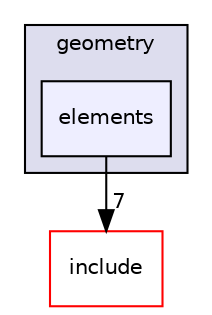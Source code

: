 digraph "/home/boyd/Scrivania/Thesis/SU2/Common/src/geometry/elements" {
  compound=true
  node [ fontsize="10", fontname="Helvetica"];
  edge [ labelfontsize="10", labelfontname="Helvetica"];
  subgraph clusterdir_97bb17c0245c58f47f6073f38444f0fc {
    graph [ bgcolor="#ddddee", pencolor="black", label="geometry" fontname="Helvetica", fontsize="10", URL="dir_97bb17c0245c58f47f6073f38444f0fc.html"]
  dir_37cc92985cef828633ea195e7c5ed3c6 [shape=box, label="elements", style="filled", fillcolor="#eeeeff", pencolor="black", URL="dir_37cc92985cef828633ea195e7c5ed3c6.html"];
  }
  dir_92cb2900980f09bf257878861626e98f [shape=box label="include" fillcolor="white" style="filled" color="red" URL="dir_92cb2900980f09bf257878861626e98f.html"];
  dir_37cc92985cef828633ea195e7c5ed3c6->dir_92cb2900980f09bf257878861626e98f [headlabel="7", labeldistance=1.5 headhref="dir_000009_000000.html"];
}
